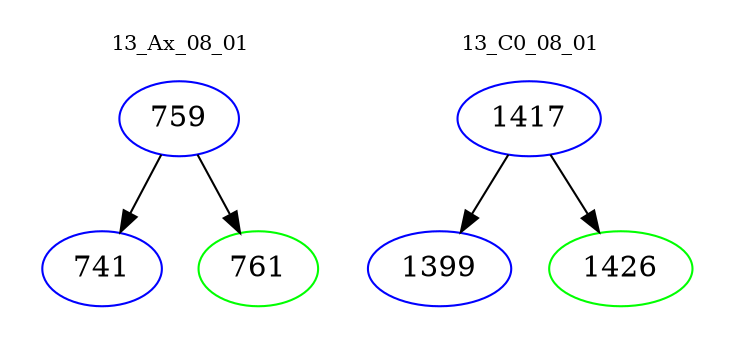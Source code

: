 digraph{
subgraph cluster_0 {
color = white
label = "13_Ax_08_01";
fontsize=10;
T0_759 [label="759", color="blue"]
T0_759 -> T0_741 [color="black"]
T0_741 [label="741", color="blue"]
T0_759 -> T0_761 [color="black"]
T0_761 [label="761", color="green"]
}
subgraph cluster_1 {
color = white
label = "13_C0_08_01";
fontsize=10;
T1_1417 [label="1417", color="blue"]
T1_1417 -> T1_1399 [color="black"]
T1_1399 [label="1399", color="blue"]
T1_1417 -> T1_1426 [color="black"]
T1_1426 [label="1426", color="green"]
}
}
